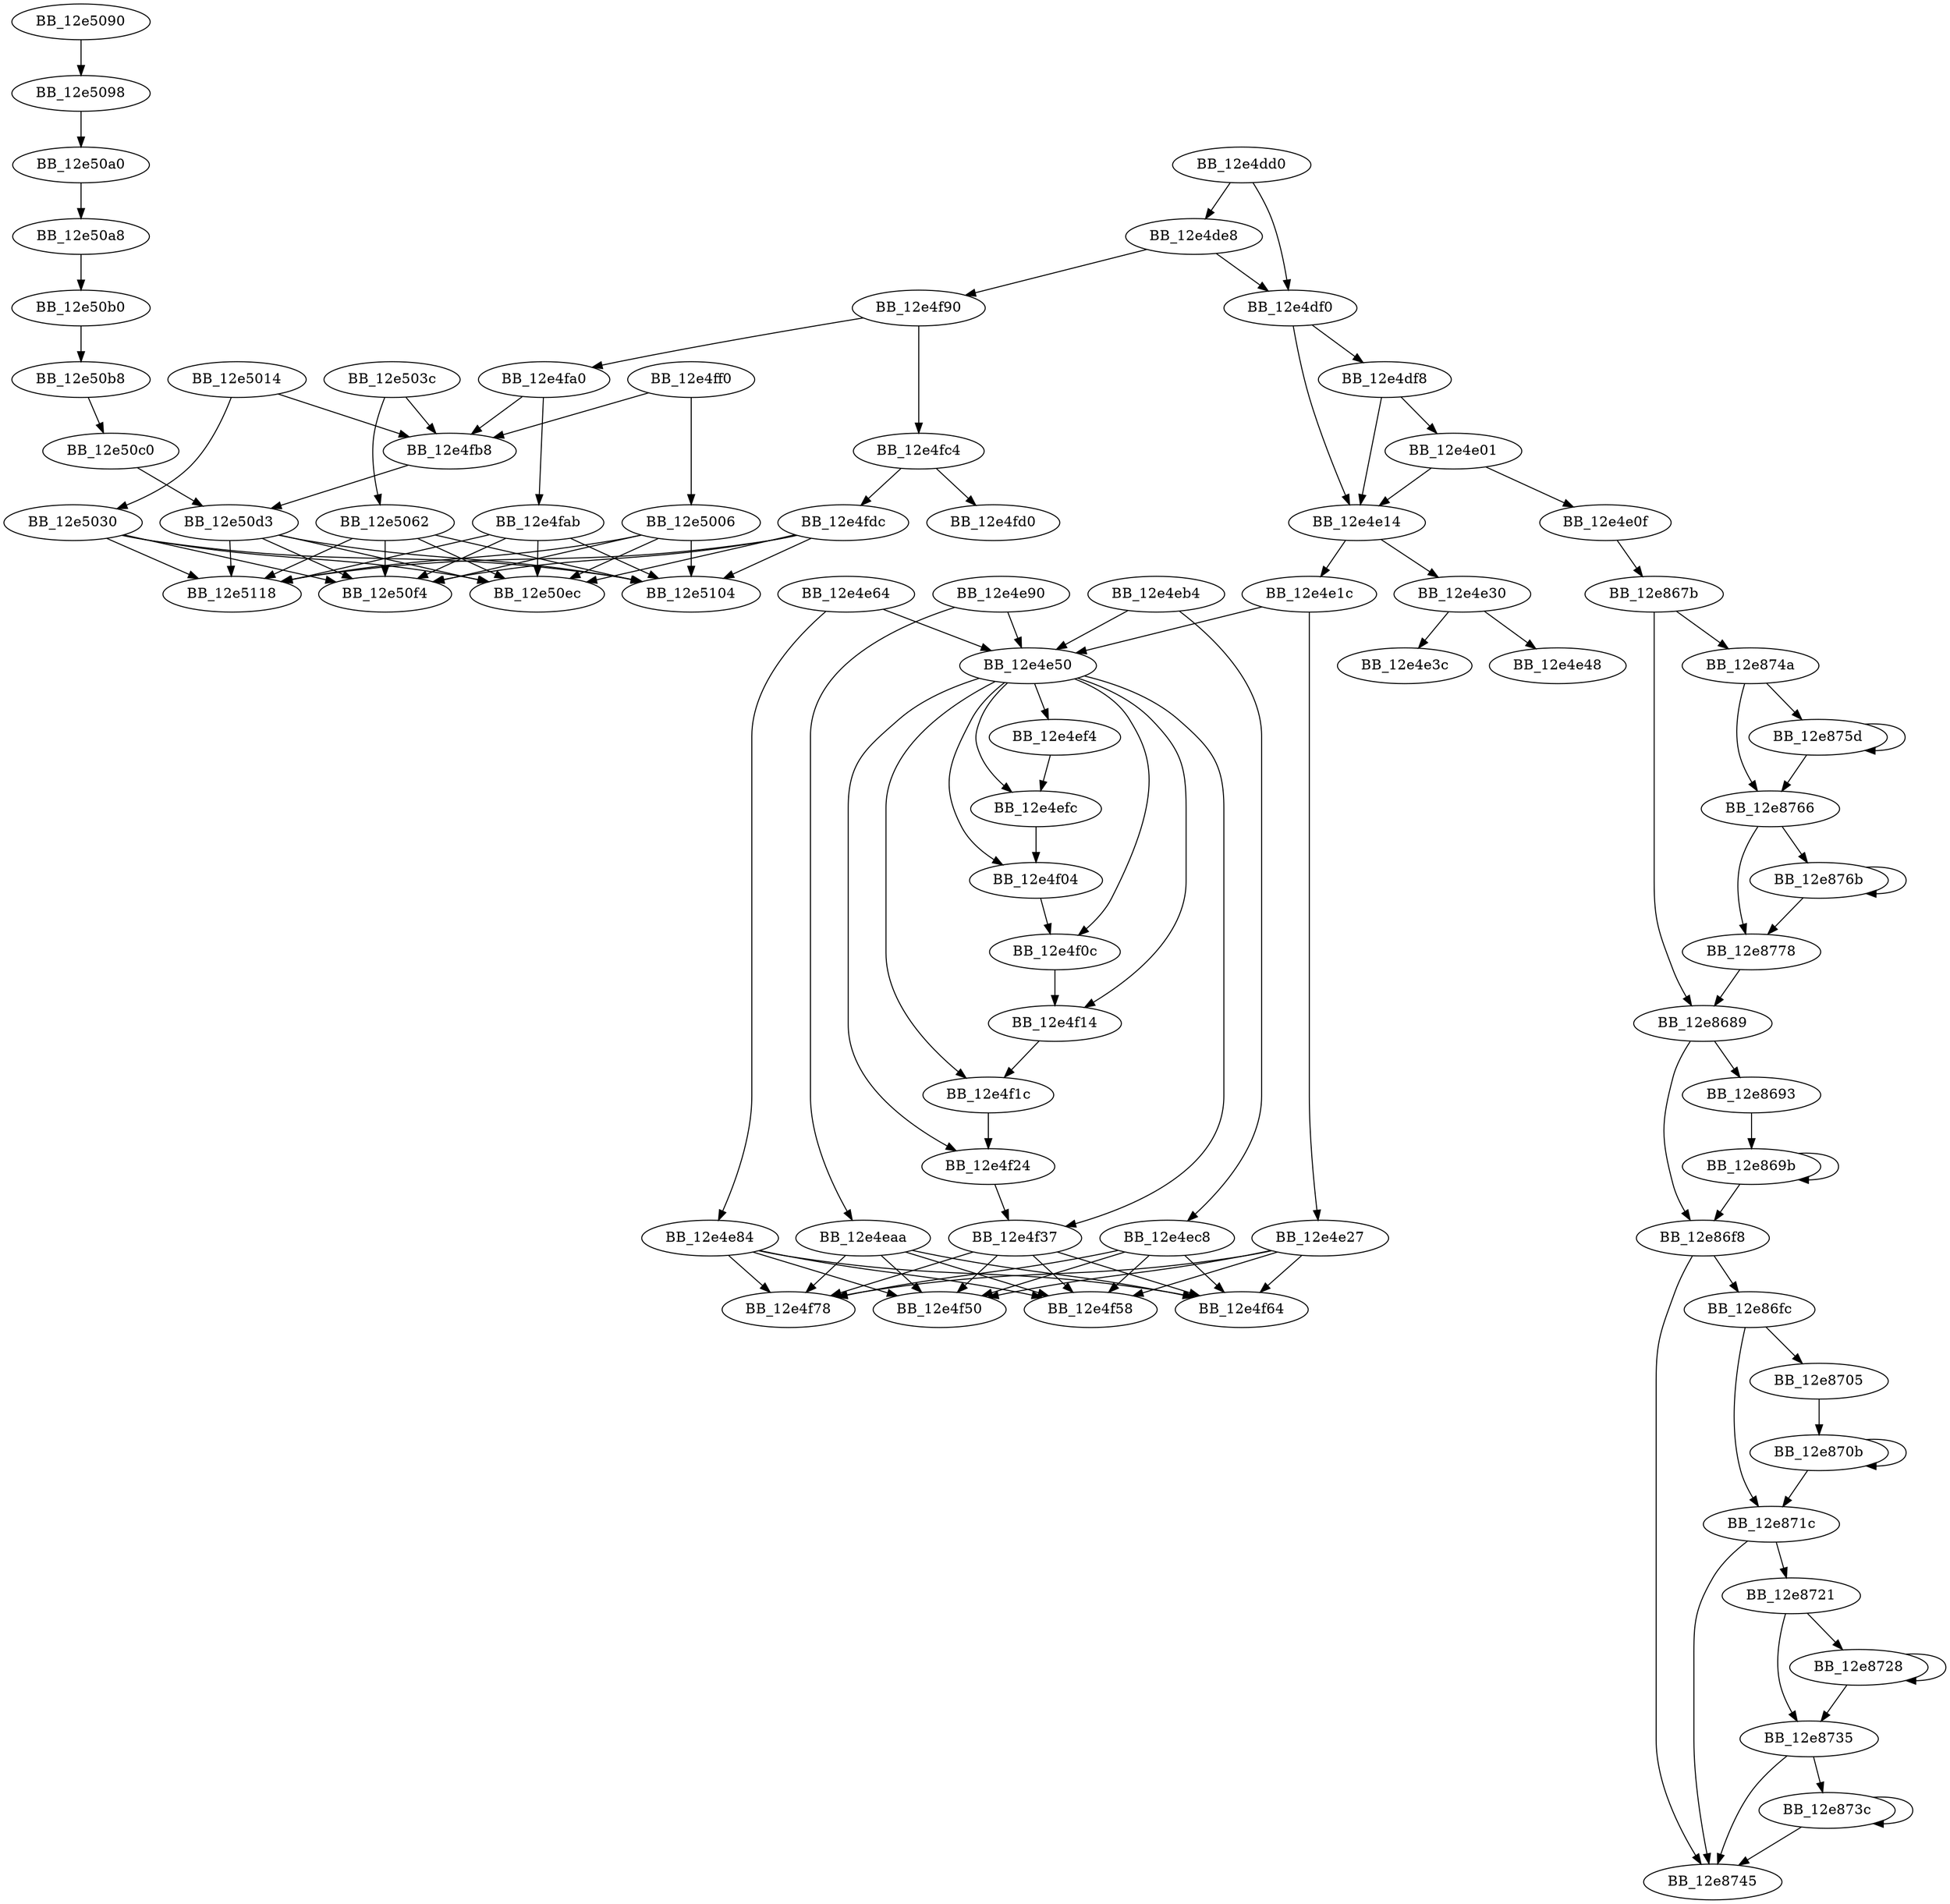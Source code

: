 DiGraph _memcpy{
BB_12e4dd0->BB_12e4de8
BB_12e4dd0->BB_12e4df0
BB_12e4de8->BB_12e4df0
BB_12e4de8->BB_12e4f90
BB_12e4df0->BB_12e4df8
BB_12e4df0->BB_12e4e14
BB_12e4df8->BB_12e4e01
BB_12e4df8->BB_12e4e14
BB_12e4e01->BB_12e4e0f
BB_12e4e01->BB_12e4e14
BB_12e4e0f->BB_12e867b
BB_12e4e14->BB_12e4e1c
BB_12e4e14->BB_12e4e30
BB_12e4e1c->BB_12e4e27
BB_12e4e1c->BB_12e4e50
BB_12e4e27->BB_12e4f50
BB_12e4e27->BB_12e4f58
BB_12e4e27->BB_12e4f64
BB_12e4e27->BB_12e4f78
BB_12e4e30->BB_12e4e3c
BB_12e4e30->BB_12e4e48
BB_12e4e50->BB_12e4ef4
BB_12e4e50->BB_12e4efc
BB_12e4e50->BB_12e4f04
BB_12e4e50->BB_12e4f0c
BB_12e4e50->BB_12e4f14
BB_12e4e50->BB_12e4f1c
BB_12e4e50->BB_12e4f24
BB_12e4e50->BB_12e4f37
BB_12e4e64->BB_12e4e50
BB_12e4e64->BB_12e4e84
BB_12e4e84->BB_12e4f50
BB_12e4e84->BB_12e4f58
BB_12e4e84->BB_12e4f64
BB_12e4e84->BB_12e4f78
BB_12e4e90->BB_12e4e50
BB_12e4e90->BB_12e4eaa
BB_12e4eaa->BB_12e4f50
BB_12e4eaa->BB_12e4f58
BB_12e4eaa->BB_12e4f64
BB_12e4eaa->BB_12e4f78
BB_12e4eb4->BB_12e4e50
BB_12e4eb4->BB_12e4ec8
BB_12e4ec8->BB_12e4f50
BB_12e4ec8->BB_12e4f58
BB_12e4ec8->BB_12e4f64
BB_12e4ec8->BB_12e4f78
BB_12e4ef4->BB_12e4efc
BB_12e4efc->BB_12e4f04
BB_12e4f04->BB_12e4f0c
BB_12e4f0c->BB_12e4f14
BB_12e4f14->BB_12e4f1c
BB_12e4f1c->BB_12e4f24
BB_12e4f24->BB_12e4f37
BB_12e4f37->BB_12e4f50
BB_12e4f37->BB_12e4f58
BB_12e4f37->BB_12e4f64
BB_12e4f37->BB_12e4f78
BB_12e4f90->BB_12e4fa0
BB_12e4f90->BB_12e4fc4
BB_12e4fa0->BB_12e4fab
BB_12e4fa0->BB_12e4fb8
BB_12e4fab->BB_12e50ec
BB_12e4fab->BB_12e50f4
BB_12e4fab->BB_12e5104
BB_12e4fab->BB_12e5118
BB_12e4fb8->BB_12e50d3
BB_12e4fc4->BB_12e4fd0
BB_12e4fc4->BB_12e4fdc
BB_12e4fdc->BB_12e50ec
BB_12e4fdc->BB_12e50f4
BB_12e4fdc->BB_12e5104
BB_12e4fdc->BB_12e5118
BB_12e4ff0->BB_12e4fb8
BB_12e4ff0->BB_12e5006
BB_12e5006->BB_12e50ec
BB_12e5006->BB_12e50f4
BB_12e5006->BB_12e5104
BB_12e5006->BB_12e5118
BB_12e5014->BB_12e4fb8
BB_12e5014->BB_12e5030
BB_12e5030->BB_12e50ec
BB_12e5030->BB_12e50f4
BB_12e5030->BB_12e5104
BB_12e5030->BB_12e5118
BB_12e503c->BB_12e4fb8
BB_12e503c->BB_12e5062
BB_12e5062->BB_12e50ec
BB_12e5062->BB_12e50f4
BB_12e5062->BB_12e5104
BB_12e5062->BB_12e5118
BB_12e5090->BB_12e5098
BB_12e5098->BB_12e50a0
BB_12e50a0->BB_12e50a8
BB_12e50a8->BB_12e50b0
BB_12e50b0->BB_12e50b8
BB_12e50b8->BB_12e50c0
BB_12e50c0->BB_12e50d3
BB_12e50d3->BB_12e50ec
BB_12e50d3->BB_12e50f4
BB_12e50d3->BB_12e5104
BB_12e50d3->BB_12e5118
BB_12e867b->BB_12e8689
BB_12e867b->BB_12e874a
BB_12e8689->BB_12e8693
BB_12e8689->BB_12e86f8
BB_12e8693->BB_12e869b
BB_12e869b->BB_12e869b
BB_12e869b->BB_12e86f8
BB_12e86f8->BB_12e86fc
BB_12e86f8->BB_12e8745
BB_12e86fc->BB_12e8705
BB_12e86fc->BB_12e871c
BB_12e8705->BB_12e870b
BB_12e870b->BB_12e870b
BB_12e870b->BB_12e871c
BB_12e871c->BB_12e8721
BB_12e871c->BB_12e8745
BB_12e8721->BB_12e8728
BB_12e8721->BB_12e8735
BB_12e8728->BB_12e8728
BB_12e8728->BB_12e8735
BB_12e8735->BB_12e873c
BB_12e8735->BB_12e8745
BB_12e873c->BB_12e873c
BB_12e873c->BB_12e8745
BB_12e874a->BB_12e875d
BB_12e874a->BB_12e8766
BB_12e875d->BB_12e875d
BB_12e875d->BB_12e8766
BB_12e8766->BB_12e876b
BB_12e8766->BB_12e8778
BB_12e876b->BB_12e876b
BB_12e876b->BB_12e8778
BB_12e8778->BB_12e8689
}
